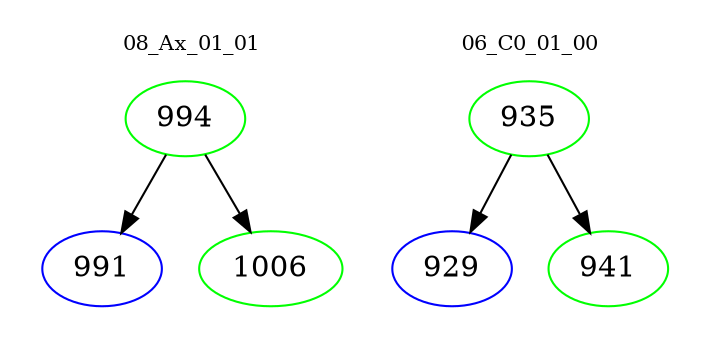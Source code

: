 digraph{
subgraph cluster_0 {
color = white
label = "08_Ax_01_01";
fontsize=10;
T0_994 [label="994", color="green"]
T0_994 -> T0_991 [color="black"]
T0_991 [label="991", color="blue"]
T0_994 -> T0_1006 [color="black"]
T0_1006 [label="1006", color="green"]
}
subgraph cluster_1 {
color = white
label = "06_C0_01_00";
fontsize=10;
T1_935 [label="935", color="green"]
T1_935 -> T1_929 [color="black"]
T1_929 [label="929", color="blue"]
T1_935 -> T1_941 [color="black"]
T1_941 [label="941", color="green"]
}
}
